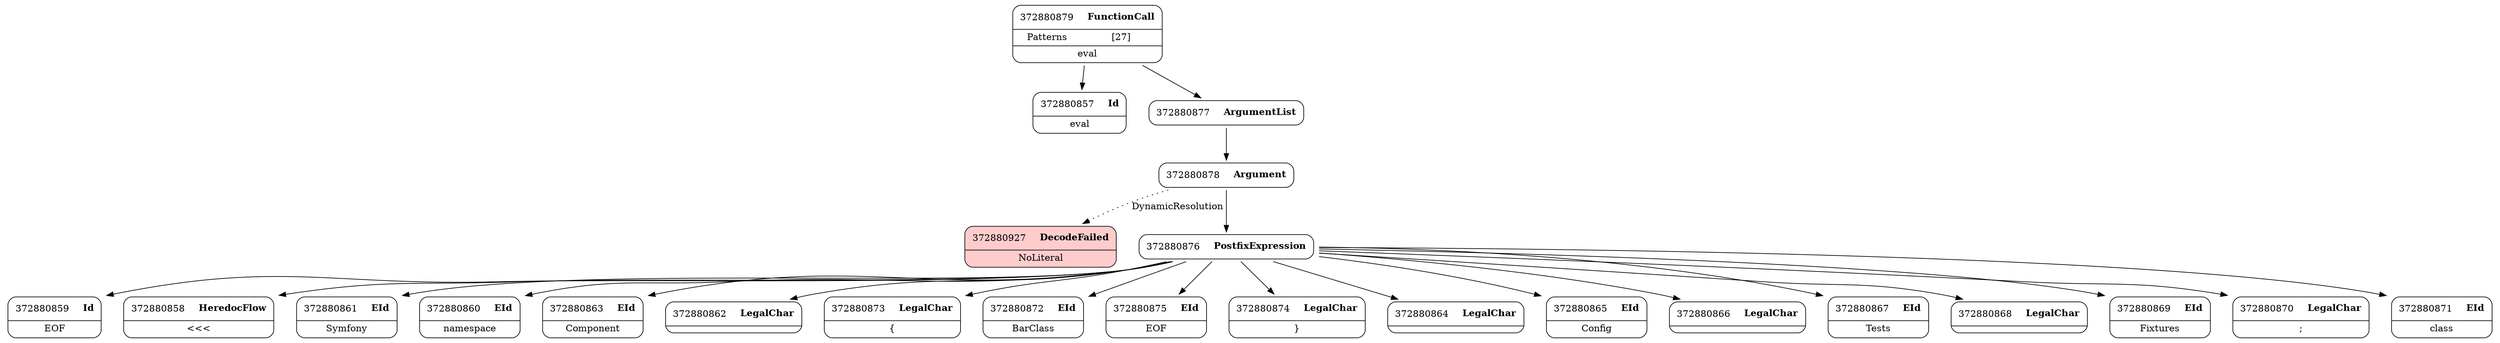 digraph ast {
node [shape=none];
372880857 [label=<<TABLE border='1' cellspacing='0' cellpadding='10' style='rounded' ><TR><TD border='0'>372880857</TD><TD border='0'><B>Id</B></TD></TR><HR/><TR><TD border='0' cellpadding='5' colspan='2'>eval</TD></TR></TABLE>>];
372880859 [label=<<TABLE border='1' cellspacing='0' cellpadding='10' style='rounded' ><TR><TD border='0'>372880859</TD><TD border='0'><B>Id</B></TD></TR><HR/><TR><TD border='0' cellpadding='5' colspan='2'>EOF</TD></TR></TABLE>>];
372880858 [label=<<TABLE border='1' cellspacing='0' cellpadding='10' style='rounded' ><TR><TD border='0'>372880858</TD><TD border='0'><B>HeredocFlow</B></TD></TR><HR/><TR><TD border='0' cellpadding='5' colspan='2'>&lt;&lt;&lt;</TD></TR></TABLE>>];
372880861 [label=<<TABLE border='1' cellspacing='0' cellpadding='10' style='rounded' ><TR><TD border='0'>372880861</TD><TD border='0'><B>EId</B></TD></TR><HR/><TR><TD border='0' cellpadding='5' colspan='2'>Symfony</TD></TR></TABLE>>];
372880860 [label=<<TABLE border='1' cellspacing='0' cellpadding='10' style='rounded' ><TR><TD border='0'>372880860</TD><TD border='0'><B>EId</B></TD></TR><HR/><TR><TD border='0' cellpadding='5' colspan='2'>namespace</TD></TR></TABLE>>];
372880863 [label=<<TABLE border='1' cellspacing='0' cellpadding='10' style='rounded' ><TR><TD border='0'>372880863</TD><TD border='0'><B>EId</B></TD></TR><HR/><TR><TD border='0' cellpadding='5' colspan='2'>Component</TD></TR></TABLE>>];
372880927 [label=<<TABLE border='1' cellspacing='0' cellpadding='10' style='rounded' bgcolor='#FFCCCC' ><TR><TD border='0'>372880927</TD><TD border='0'><B>DecodeFailed</B></TD></TR><HR/><TR><TD border='0' cellpadding='5' colspan='2'>NoLiteral</TD></TR></TABLE>>];
372880862 [label=<<TABLE border='1' cellspacing='0' cellpadding='10' style='rounded' ><TR><TD border='0'>372880862</TD><TD border='0'><B>LegalChar</B></TD></TR><HR/><TR><TD border='0' cellpadding='5' colspan='2'></TD></TR></TABLE>>];
372880873 [label=<<TABLE border='1' cellspacing='0' cellpadding='10' style='rounded' ><TR><TD border='0'>372880873</TD><TD border='0'><B>LegalChar</B></TD></TR><HR/><TR><TD border='0' cellpadding='5' colspan='2'>{</TD></TR></TABLE>>];
372880872 [label=<<TABLE border='1' cellspacing='0' cellpadding='10' style='rounded' ><TR><TD border='0'>372880872</TD><TD border='0'><B>EId</B></TD></TR><HR/><TR><TD border='0' cellpadding='5' colspan='2'>BarClass</TD></TR></TABLE>>];
372880875 [label=<<TABLE border='1' cellspacing='0' cellpadding='10' style='rounded' ><TR><TD border='0'>372880875</TD><TD border='0'><B>EId</B></TD></TR><HR/><TR><TD border='0' cellpadding='5' colspan='2'>EOF</TD></TR></TABLE>>];
372880874 [label=<<TABLE border='1' cellspacing='0' cellpadding='10' style='rounded' ><TR><TD border='0'>372880874</TD><TD border='0'><B>LegalChar</B></TD></TR><HR/><TR><TD border='0' cellpadding='5' colspan='2'>}</TD></TR></TABLE>>];
372880877 [label=<<TABLE border='1' cellspacing='0' cellpadding='10' style='rounded' ><TR><TD border='0'>372880877</TD><TD border='0'><B>ArgumentList</B></TD></TR></TABLE>>];
372880877 -> 372880878 [weight=2];
372880876 [label=<<TABLE border='1' cellspacing='0' cellpadding='10' style='rounded' ><TR><TD border='0'>372880876</TD><TD border='0'><B>PostfixExpression</B></TD></TR></TABLE>>];
372880876 -> 372880858 [weight=2];
372880876 -> 372880859 [weight=2];
372880876 -> 372880860 [weight=2];
372880876 -> 372880861 [weight=2];
372880876 -> 372880862 [weight=2];
372880876 -> 372880863 [weight=2];
372880876 -> 372880864 [weight=2];
372880876 -> 372880865 [weight=2];
372880876 -> 372880866 [weight=2];
372880876 -> 372880867 [weight=2];
372880876 -> 372880868 [weight=2];
372880876 -> 372880869 [weight=2];
372880876 -> 372880870 [weight=2];
372880876 -> 372880871 [weight=2];
372880876 -> 372880872 [weight=2];
372880876 -> 372880873 [weight=2];
372880876 -> 372880874 [weight=2];
372880876 -> 372880875 [weight=2];
372880879 [label=<<TABLE border='1' cellspacing='0' cellpadding='10' style='rounded' ><TR><TD border='0'>372880879</TD><TD border='0'><B>FunctionCall</B></TD></TR><HR/><TR><TD border='0' cellpadding='5'>Patterns</TD><TD border='0' cellpadding='5'>[27]</TD></TR><HR/><TR><TD border='0' cellpadding='5' colspan='2'>eval</TD></TR></TABLE>>];
372880879 -> 372880857 [weight=2];
372880879 -> 372880877 [weight=2];
372880878 [label=<<TABLE border='1' cellspacing='0' cellpadding='10' style='rounded' ><TR><TD border='0'>372880878</TD><TD border='0'><B>Argument</B></TD></TR></TABLE>>];
372880878 -> 372880876 [weight=2];
372880878 -> 372880927 [style=dotted,label=DynamicResolution];
372880865 [label=<<TABLE border='1' cellspacing='0' cellpadding='10' style='rounded' ><TR><TD border='0'>372880865</TD><TD border='0'><B>EId</B></TD></TR><HR/><TR><TD border='0' cellpadding='5' colspan='2'>Config</TD></TR></TABLE>>];
372880864 [label=<<TABLE border='1' cellspacing='0' cellpadding='10' style='rounded' ><TR><TD border='0'>372880864</TD><TD border='0'><B>LegalChar</B></TD></TR><HR/><TR><TD border='0' cellpadding='5' colspan='2'></TD></TR></TABLE>>];
372880867 [label=<<TABLE border='1' cellspacing='0' cellpadding='10' style='rounded' ><TR><TD border='0'>372880867</TD><TD border='0'><B>EId</B></TD></TR><HR/><TR><TD border='0' cellpadding='5' colspan='2'>Tests</TD></TR></TABLE>>];
372880866 [label=<<TABLE border='1' cellspacing='0' cellpadding='10' style='rounded' ><TR><TD border='0'>372880866</TD><TD border='0'><B>LegalChar</B></TD></TR><HR/><TR><TD border='0' cellpadding='5' colspan='2'></TD></TR></TABLE>>];
372880869 [label=<<TABLE border='1' cellspacing='0' cellpadding='10' style='rounded' ><TR><TD border='0'>372880869</TD><TD border='0'><B>EId</B></TD></TR><HR/><TR><TD border='0' cellpadding='5' colspan='2'>Fixtures</TD></TR></TABLE>>];
372880868 [label=<<TABLE border='1' cellspacing='0' cellpadding='10' style='rounded' ><TR><TD border='0'>372880868</TD><TD border='0'><B>LegalChar</B></TD></TR><HR/><TR><TD border='0' cellpadding='5' colspan='2'></TD></TR></TABLE>>];
372880871 [label=<<TABLE border='1' cellspacing='0' cellpadding='10' style='rounded' ><TR><TD border='0'>372880871</TD><TD border='0'><B>EId</B></TD></TR><HR/><TR><TD border='0' cellpadding='5' colspan='2'>class</TD></TR></TABLE>>];
372880870 [label=<<TABLE border='1' cellspacing='0' cellpadding='10' style='rounded' ><TR><TD border='0'>372880870</TD><TD border='0'><B>LegalChar</B></TD></TR><HR/><TR><TD border='0' cellpadding='5' colspan='2'>;</TD></TR></TABLE>>];
}

